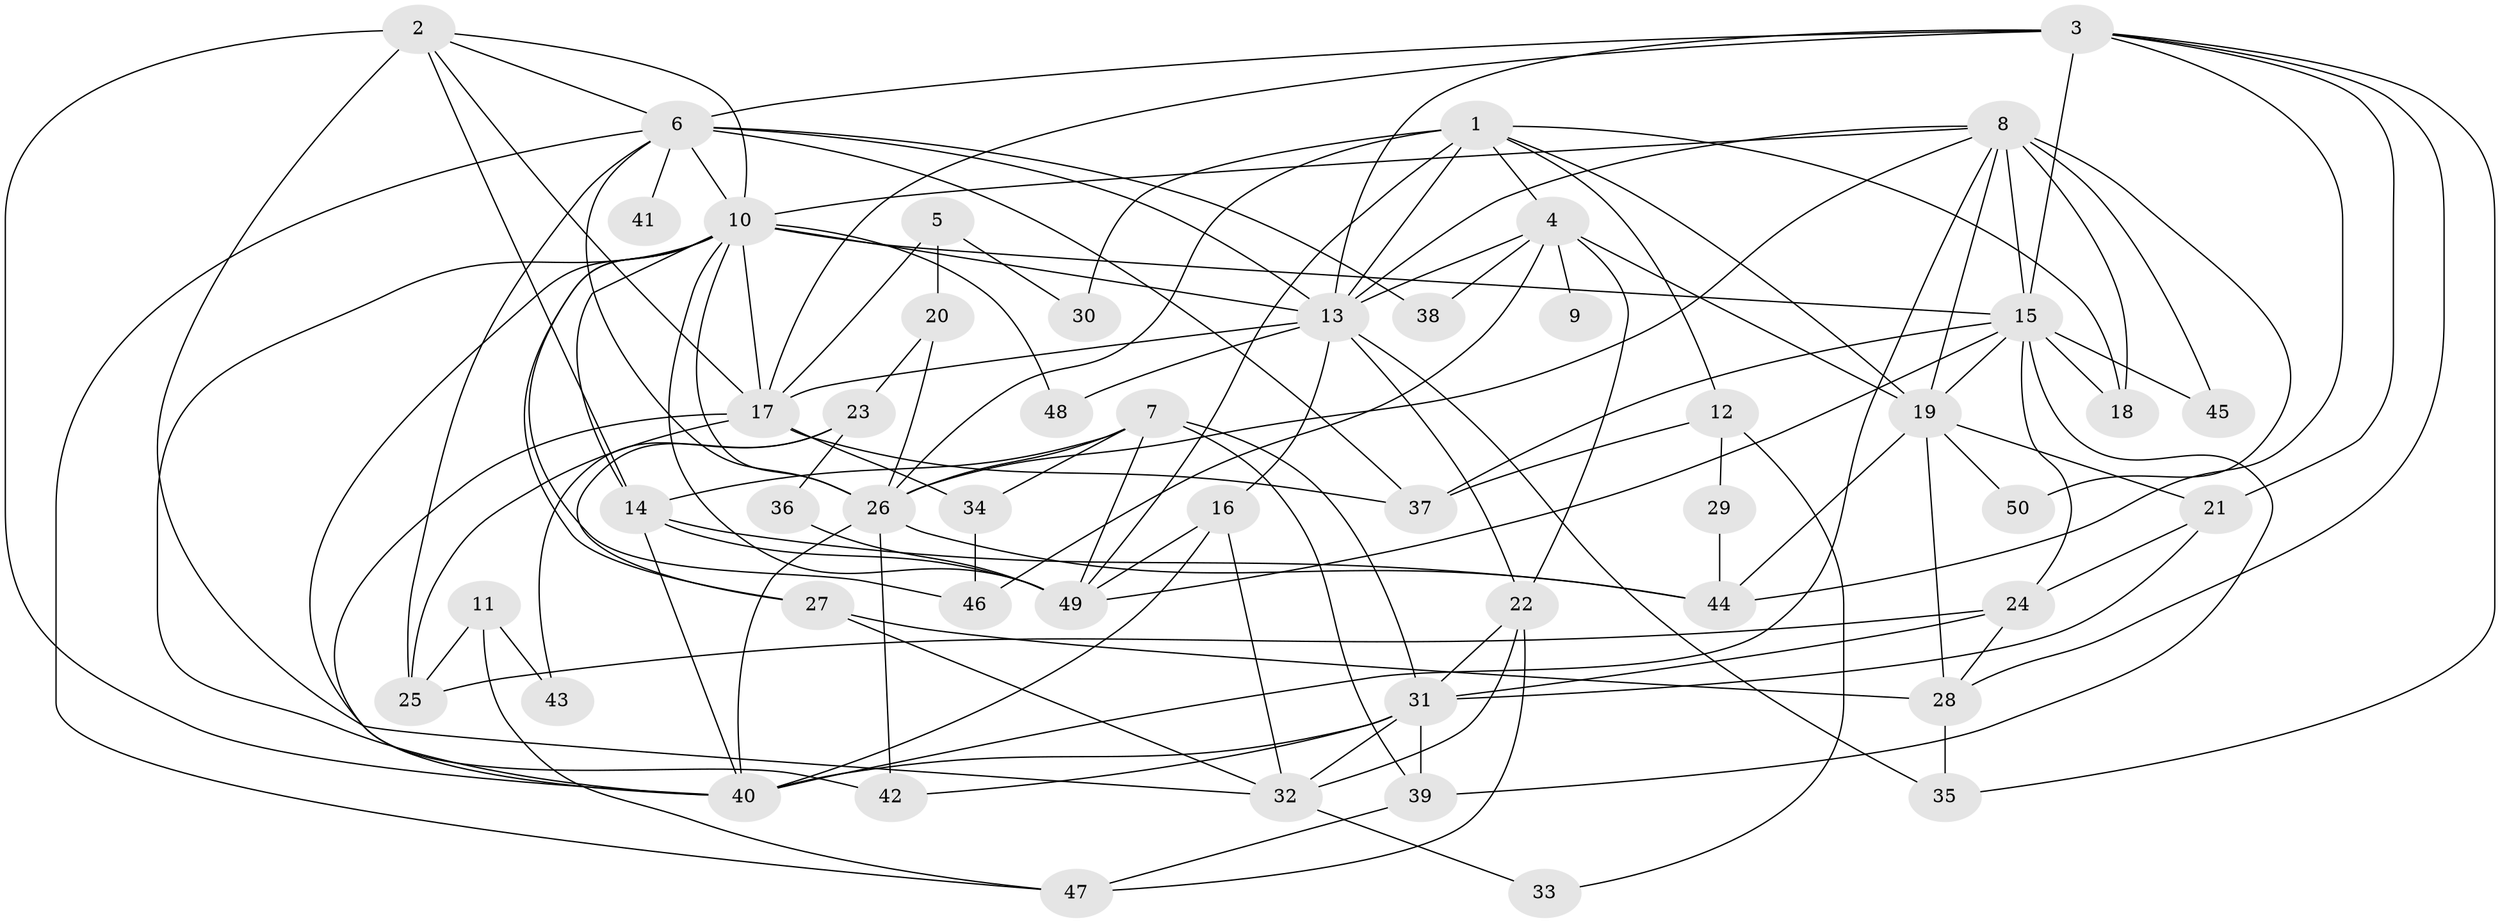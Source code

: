 // original degree distribution, {8: 0.02, 2: 0.15, 3: 0.24, 5: 0.21, 4: 0.28, 7: 0.02, 6: 0.07, 9: 0.01}
// Generated by graph-tools (version 1.1) at 2025/36/03/09/25 02:36:01]
// undirected, 50 vertices, 125 edges
graph export_dot {
graph [start="1"]
  node [color=gray90,style=filled];
  1;
  2;
  3;
  4;
  5;
  6;
  7;
  8;
  9;
  10;
  11;
  12;
  13;
  14;
  15;
  16;
  17;
  18;
  19;
  20;
  21;
  22;
  23;
  24;
  25;
  26;
  27;
  28;
  29;
  30;
  31;
  32;
  33;
  34;
  35;
  36;
  37;
  38;
  39;
  40;
  41;
  42;
  43;
  44;
  45;
  46;
  47;
  48;
  49;
  50;
  1 -- 4 [weight=1.0];
  1 -- 12 [weight=1.0];
  1 -- 13 [weight=1.0];
  1 -- 18 [weight=1.0];
  1 -- 19 [weight=1.0];
  1 -- 26 [weight=1.0];
  1 -- 30 [weight=1.0];
  1 -- 49 [weight=1.0];
  2 -- 6 [weight=1.0];
  2 -- 10 [weight=1.0];
  2 -- 14 [weight=1.0];
  2 -- 17 [weight=3.0];
  2 -- 32 [weight=1.0];
  2 -- 40 [weight=1.0];
  3 -- 6 [weight=2.0];
  3 -- 13 [weight=1.0];
  3 -- 15 [weight=1.0];
  3 -- 17 [weight=1.0];
  3 -- 21 [weight=1.0];
  3 -- 28 [weight=1.0];
  3 -- 35 [weight=1.0];
  3 -- 44 [weight=1.0];
  4 -- 9 [weight=2.0];
  4 -- 13 [weight=1.0];
  4 -- 19 [weight=1.0];
  4 -- 22 [weight=1.0];
  4 -- 38 [weight=2.0];
  4 -- 46 [weight=1.0];
  5 -- 17 [weight=1.0];
  5 -- 20 [weight=1.0];
  5 -- 30 [weight=1.0];
  6 -- 10 [weight=1.0];
  6 -- 13 [weight=3.0];
  6 -- 25 [weight=1.0];
  6 -- 26 [weight=1.0];
  6 -- 37 [weight=1.0];
  6 -- 38 [weight=1.0];
  6 -- 41 [weight=2.0];
  6 -- 47 [weight=1.0];
  7 -- 14 [weight=1.0];
  7 -- 26 [weight=2.0];
  7 -- 31 [weight=3.0];
  7 -- 34 [weight=1.0];
  7 -- 39 [weight=1.0];
  7 -- 49 [weight=1.0];
  8 -- 10 [weight=1.0];
  8 -- 13 [weight=1.0];
  8 -- 15 [weight=3.0];
  8 -- 18 [weight=2.0];
  8 -- 19 [weight=2.0];
  8 -- 26 [weight=1.0];
  8 -- 40 [weight=1.0];
  8 -- 45 [weight=1.0];
  8 -- 50 [weight=1.0];
  10 -- 13 [weight=2.0];
  10 -- 14 [weight=1.0];
  10 -- 15 [weight=1.0];
  10 -- 17 [weight=1.0];
  10 -- 26 [weight=2.0];
  10 -- 27 [weight=1.0];
  10 -- 40 [weight=1.0];
  10 -- 42 [weight=1.0];
  10 -- 46 [weight=1.0];
  10 -- 48 [weight=1.0];
  10 -- 49 [weight=2.0];
  11 -- 25 [weight=1.0];
  11 -- 43 [weight=1.0];
  11 -- 47 [weight=1.0];
  12 -- 29 [weight=1.0];
  12 -- 33 [weight=1.0];
  12 -- 37 [weight=1.0];
  13 -- 16 [weight=1.0];
  13 -- 17 [weight=1.0];
  13 -- 22 [weight=1.0];
  13 -- 35 [weight=1.0];
  13 -- 48 [weight=1.0];
  14 -- 40 [weight=1.0];
  14 -- 44 [weight=1.0];
  14 -- 49 [weight=1.0];
  15 -- 18 [weight=1.0];
  15 -- 19 [weight=1.0];
  15 -- 24 [weight=1.0];
  15 -- 37 [weight=1.0];
  15 -- 39 [weight=1.0];
  15 -- 45 [weight=1.0];
  15 -- 49 [weight=1.0];
  16 -- 32 [weight=1.0];
  16 -- 40 [weight=2.0];
  16 -- 49 [weight=1.0];
  17 -- 25 [weight=1.0];
  17 -- 34 [weight=1.0];
  17 -- 37 [weight=1.0];
  17 -- 40 [weight=1.0];
  19 -- 21 [weight=1.0];
  19 -- 28 [weight=3.0];
  19 -- 44 [weight=1.0];
  19 -- 50 [weight=2.0];
  20 -- 23 [weight=1.0];
  20 -- 26 [weight=1.0];
  21 -- 24 [weight=1.0];
  21 -- 31 [weight=1.0];
  22 -- 31 [weight=1.0];
  22 -- 32 [weight=1.0];
  22 -- 47 [weight=1.0];
  23 -- 27 [weight=1.0];
  23 -- 36 [weight=1.0];
  23 -- 43 [weight=1.0];
  24 -- 25 [weight=1.0];
  24 -- 28 [weight=1.0];
  24 -- 31 [weight=2.0];
  26 -- 40 [weight=1.0];
  26 -- 42 [weight=1.0];
  26 -- 44 [weight=1.0];
  27 -- 28 [weight=1.0];
  27 -- 32 [weight=1.0];
  28 -- 35 [weight=1.0];
  29 -- 44 [weight=1.0];
  31 -- 32 [weight=1.0];
  31 -- 39 [weight=2.0];
  31 -- 40 [weight=1.0];
  31 -- 42 [weight=1.0];
  32 -- 33 [weight=1.0];
  34 -- 46 [weight=1.0];
  36 -- 49 [weight=1.0];
  39 -- 47 [weight=1.0];
}
